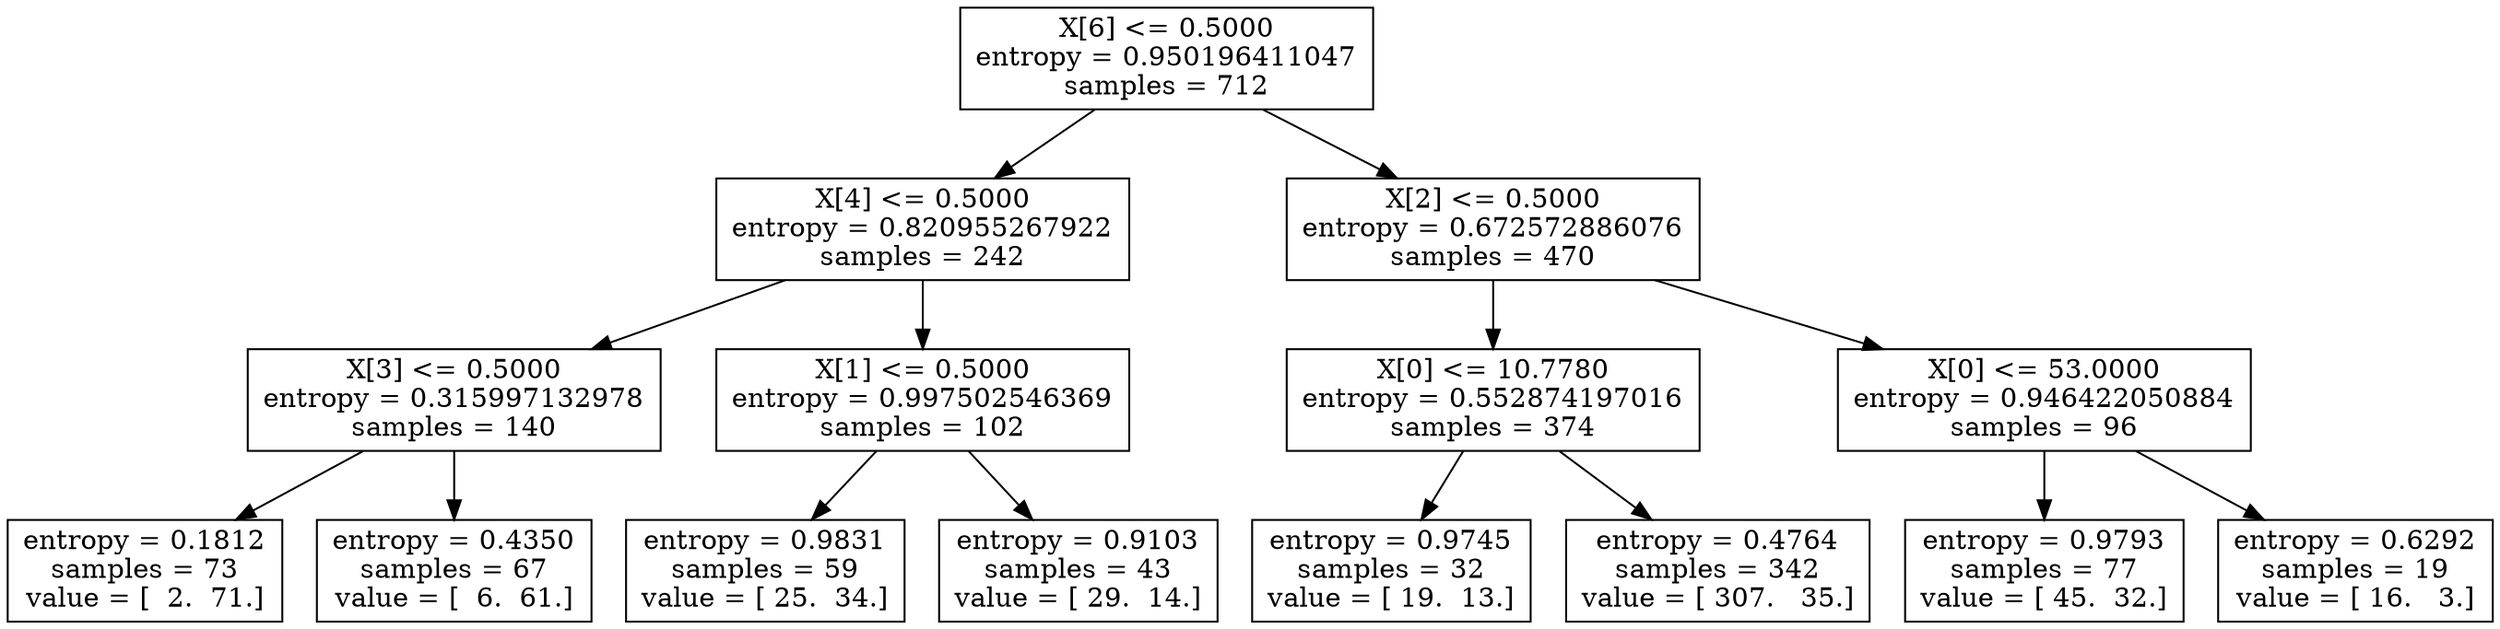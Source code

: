 digraph Tree {
0 [label="X[6] <= 0.5000\nentropy = 0.950196411047\nsamples = 712", shape="box"] ;
1 [label="X[4] <= 0.5000\nentropy = 0.820955267922\nsamples = 242", shape="box"] ;
0 -> 1 ;
2 [label="X[3] <= 0.5000\nentropy = 0.315997132978\nsamples = 140", shape="box"] ;
1 -> 2 ;
3 [label="entropy = 0.1812\nsamples = 73\nvalue = [  2.  71.]", shape="box"] ;
2 -> 3 ;
4 [label="entropy = 0.4350\nsamples = 67\nvalue = [  6.  61.]", shape="box"] ;
2 -> 4 ;
5 [label="X[1] <= 0.5000\nentropy = 0.997502546369\nsamples = 102", shape="box"] ;
1 -> 5 ;
6 [label="entropy = 0.9831\nsamples = 59\nvalue = [ 25.  34.]", shape="box"] ;
5 -> 6 ;
7 [label="entropy = 0.9103\nsamples = 43\nvalue = [ 29.  14.]", shape="box"] ;
5 -> 7 ;
8 [label="X[2] <= 0.5000\nentropy = 0.672572886076\nsamples = 470", shape="box"] ;
0 -> 8 ;
9 [label="X[0] <= 10.7780\nentropy = 0.552874197016\nsamples = 374", shape="box"] ;
8 -> 9 ;
10 [label="entropy = 0.9745\nsamples = 32\nvalue = [ 19.  13.]", shape="box"] ;
9 -> 10 ;
11 [label="entropy = 0.4764\nsamples = 342\nvalue = [ 307.   35.]", shape="box"] ;
9 -> 11 ;
12 [label="X[0] <= 53.0000\nentropy = 0.946422050884\nsamples = 96", shape="box"] ;
8 -> 12 ;
13 [label="entropy = 0.9793\nsamples = 77\nvalue = [ 45.  32.]", shape="box"] ;
12 -> 13 ;
14 [label="entropy = 0.6292\nsamples = 19\nvalue = [ 16.   3.]", shape="box"] ;
12 -> 14 ;
}